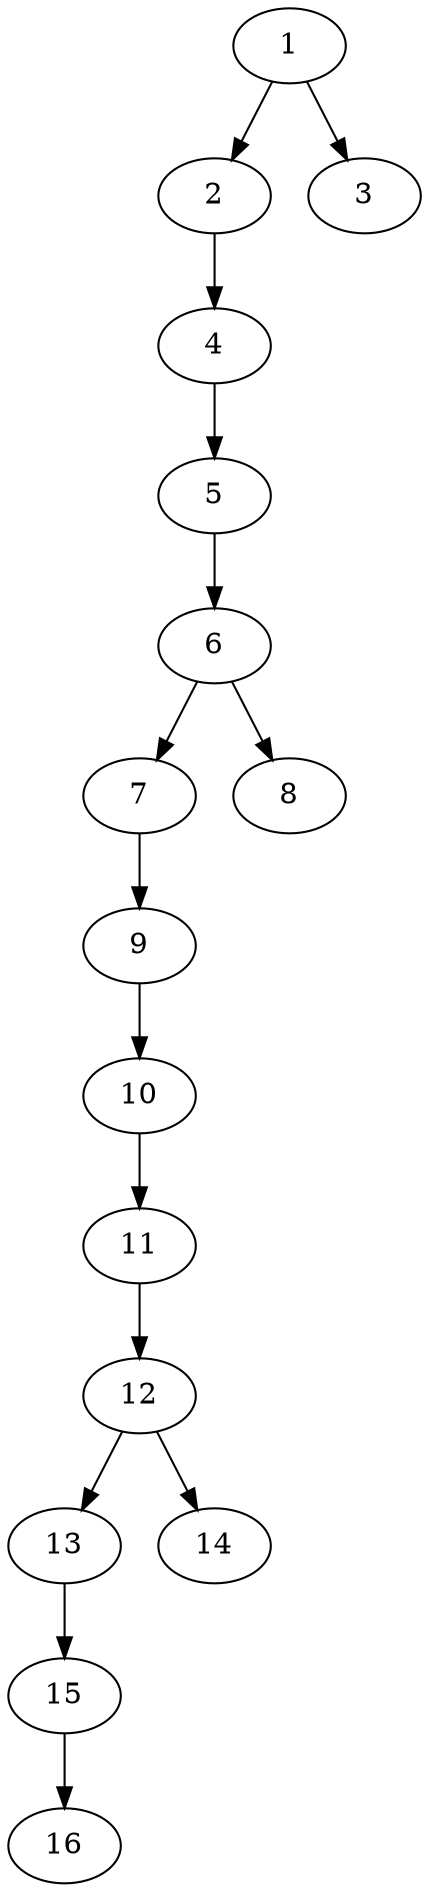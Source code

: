 // DAG (tier=1-easy, mode=compute, n=16, ccr=0.296, fat=0.384, density=0.281, regular=0.719, jump=0.025, mindata=262144, maxdata=2097152)
// DAG automatically generated by daggen at Sun Aug 24 16:33:32 2025
// /home/ermia/Project/Environments/daggen/bin/daggen --dot --ccr 0.296 --fat 0.384 --regular 0.719 --density 0.281 --jump 0.025 --mindata 262144 --maxdata 2097152 -n 16 
digraph G {
  1 [size="80693252851761152", alpha="0.08", expect_size="40346626425880576"]
  1 -> 2 [size ="1493876867072"]
  1 -> 3 [size ="1493876867072"]
  2 [size="236597791147687936", alpha="0.16", expect_size="118298895573843968"]
  2 -> 4 [size ="3060298416128"]
  3 [size="480711127597056000", alpha="0.20", expect_size="240355563798528000"]
  4 [size="17430025394477716", alpha="0.08", expect_size="8715012697238858"]
  4 -> 5 [size ="11522457731072"]
  5 [size="1882973351240035", alpha="0.03", expect_size="941486675620017"]
  5 -> 6 [size ="3172781260800"]
  6 [size="2612562705252352000", alpha="0.08", expect_size="1306281352626176000"]
  6 -> 7 [size ="15175201587200"]
  6 -> 8 [size ="15175201587200"]
  7 [size="951032353528364", alpha="0.07", expect_size="475516176764182"]
  7 -> 9 [size ="2969776947200"]
  8 [size="3113568654982119424", alpha="0.15", expect_size="1556784327491059712"]
  9 [size="1083434520436277248", alpha="0.12", expect_size="541717260218138624"]
  9 -> 10 [size ="8439015145472"]
  10 [size="253434243336634368", alpha="0.10", expect_size="126717121668317184"]
  10 -> 11 [size ="3203810721792"]
  11 [size="56007371661275784", alpha="0.09", expect_size="28003685830637892"]
  11 -> 12 [size ="31149661356032"]
  12 [size="5558209447364832", alpha="0.07", expect_size="2779104723682416"]
  12 -> 13 [size ="2320926507008"]
  12 -> 14 [size ="2320926507008"]
  13 [size="60014993829214", alpha="0.14", expect_size="30007496914607"]
  13 -> 15 [size ="1751952392192"]
  14 [size="1706524147829440512", alpha="0.14", expect_size="853262073914720256"]
  15 [size="84775770664206336", alpha="0.15", expect_size="42387885332103168"]
  15 -> 16 [size ="1543847804928"]
  16 [size="29574723893460992", alpha="0.09", expect_size="14787361946730496"]
}